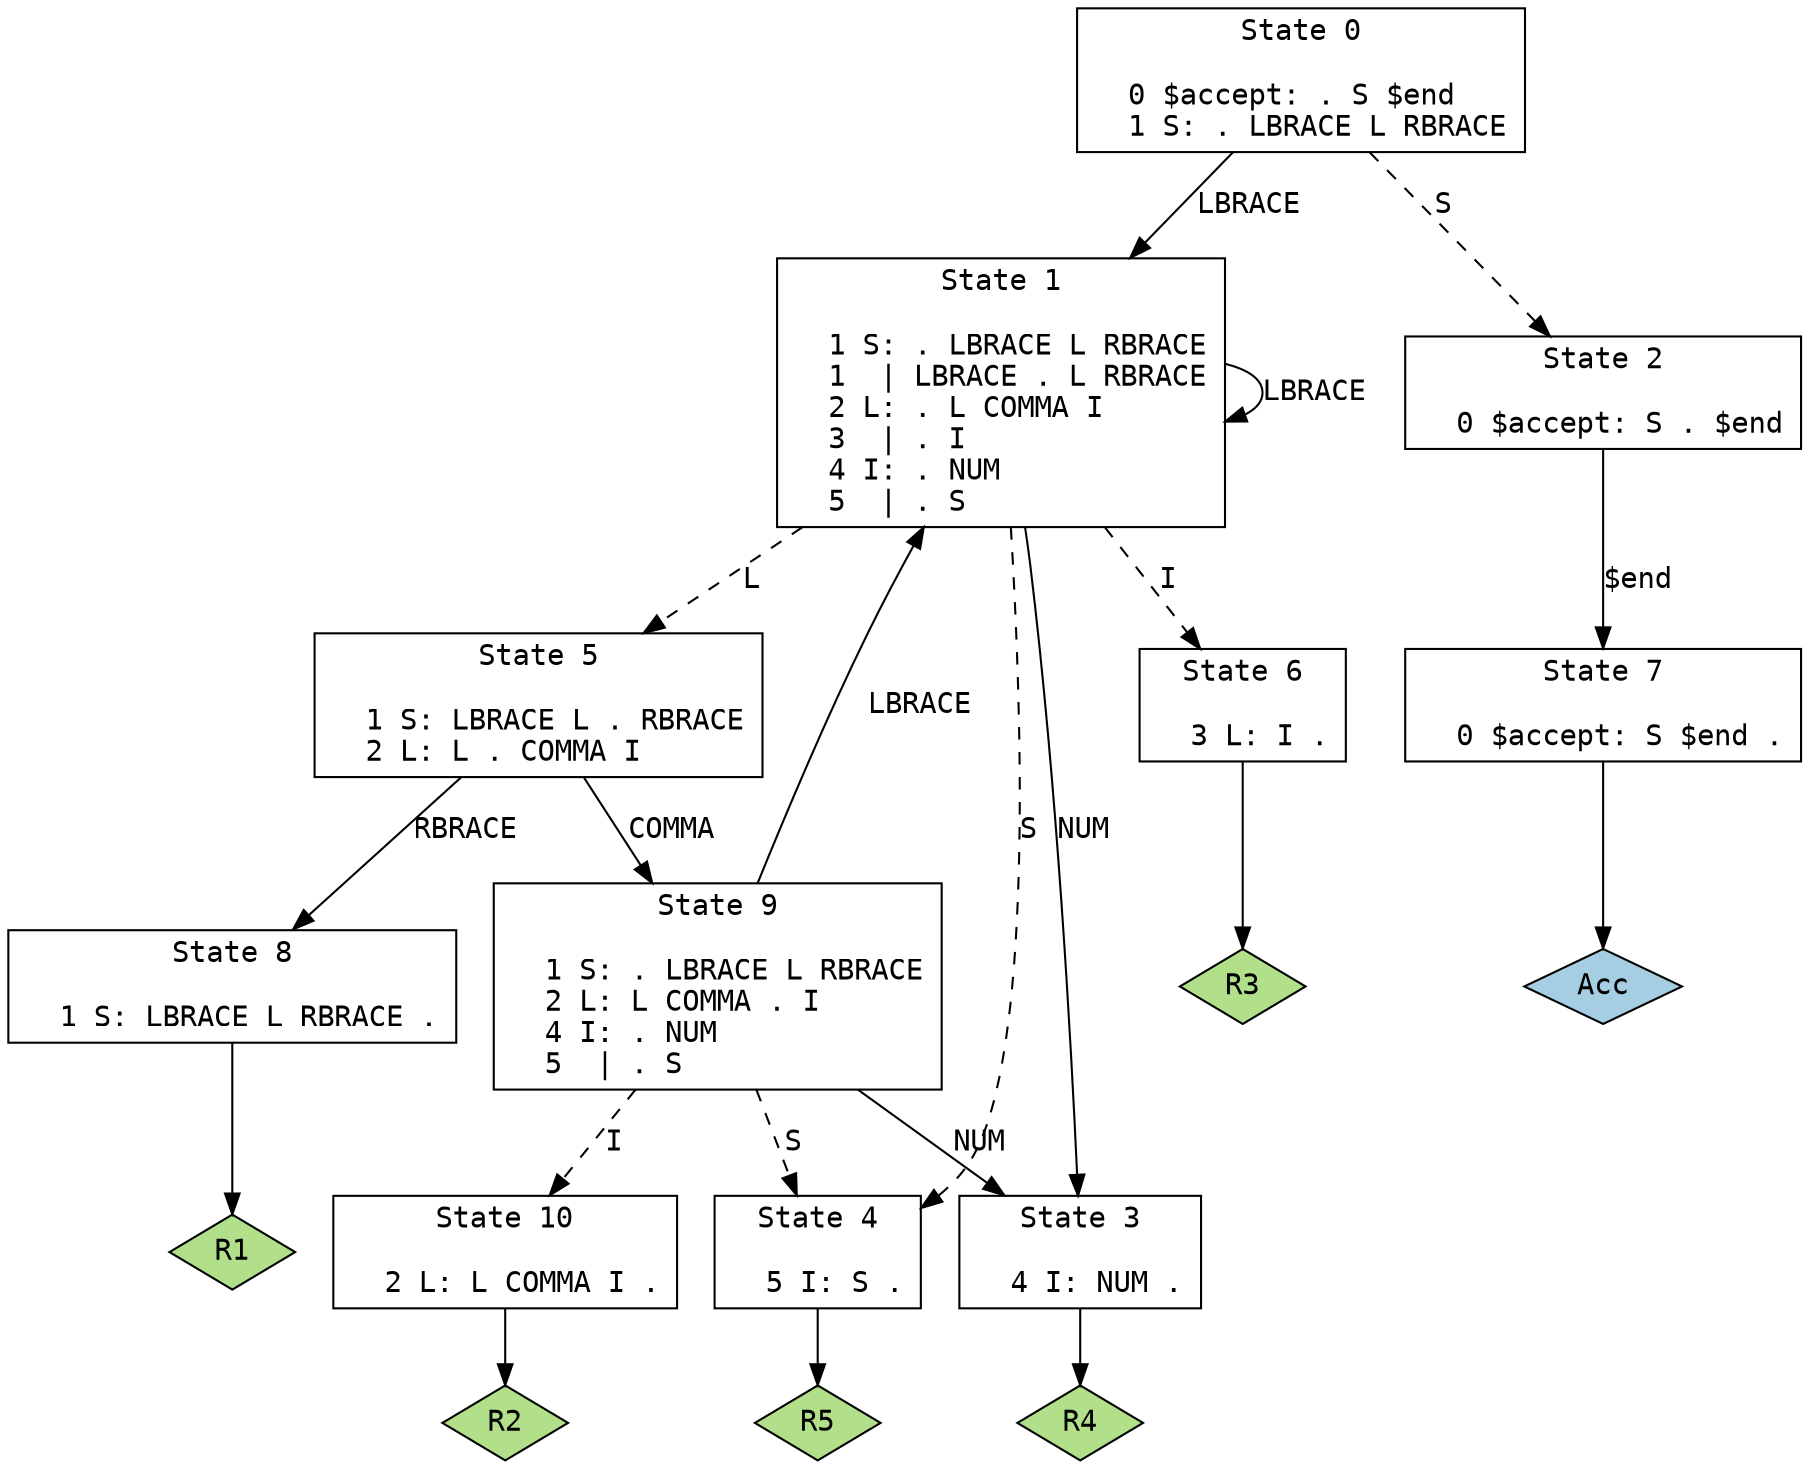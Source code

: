 // Generated by GNU Bison 3.5.1.
// Report bugs to <bug-bison@gnu.org>.
// Home page: <https://www.gnu.org/software/bison/>.

digraph "tuple.y"
{
  node [fontname = courier, shape = box, colorscheme = paired6]
  edge [fontname = courier]

  0 [label="State 0\n\l  0 $accept: . S $end\l  1 S: . LBRACE L RBRACE\l"]
  0 -> 1 [style=solid label="LBRACE"]
  0 -> 2 [style=dashed label="S"]
  1 [label="State 1\n\l  1 S: . LBRACE L RBRACE\l  1  | LBRACE . L RBRACE\l  2 L: . L COMMA I\l  3  | . I\l  4 I: . NUM\l  5  | . S\l"]
  1 -> 3 [style=solid label="NUM"]
  1 -> 1 [style=solid label="LBRACE"]
  1 -> 4 [style=dashed label="S"]
  1 -> 5 [style=dashed label="L"]
  1 -> 6 [style=dashed label="I"]
  2 [label="State 2\n\l  0 $accept: S . $end\l"]
  2 -> 7 [style=solid label="$end"]
  3 [label="State 3\n\l  4 I: NUM .\l"]
  3 -> "3R4" [style=solid]
 "3R4" [label="R4", fillcolor=3, shape=diamond, style=filled]
  4 [label="State 4\n\l  5 I: S .\l"]
  4 -> "4R5" [style=solid]
 "4R5" [label="R5", fillcolor=3, shape=diamond, style=filled]
  5 [label="State 5\n\l  1 S: LBRACE L . RBRACE\l  2 L: L . COMMA I\l"]
  5 -> 8 [style=solid label="RBRACE"]
  5 -> 9 [style=solid label="COMMA"]
  6 [label="State 6\n\l  3 L: I .\l"]
  6 -> "6R3" [style=solid]
 "6R3" [label="R3", fillcolor=3, shape=diamond, style=filled]
  7 [label="State 7\n\l  0 $accept: S $end .\l"]
  7 -> "7R0" [style=solid]
 "7R0" [label="Acc", fillcolor=1, shape=diamond, style=filled]
  8 [label="State 8\n\l  1 S: LBRACE L RBRACE .\l"]
  8 -> "8R1" [style=solid]
 "8R1" [label="R1", fillcolor=3, shape=diamond, style=filled]
  9 [label="State 9\n\l  1 S: . LBRACE L RBRACE\l  2 L: L COMMA . I\l  4 I: . NUM\l  5  | . S\l"]
  9 -> 3 [style=solid label="NUM"]
  9 -> 1 [style=solid label="LBRACE"]
  9 -> 4 [style=dashed label="S"]
  9 -> 10 [style=dashed label="I"]
  10 [label="State 10\n\l  2 L: L COMMA I .\l"]
  10 -> "10R2" [style=solid]
 "10R2" [label="R2", fillcolor=3, shape=diamond, style=filled]
}
